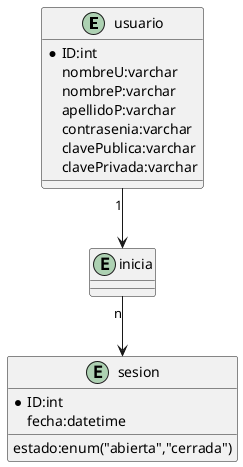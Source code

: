 @startuml

    entity usuario{
        *ID:int
        nombreU:varchar
        nombreP:varchar
        apellidoP:varchar
        contrasenia:varchar
        clavePublica:varchar
        clavePrivada:varchar
    }

    entity sesion{
        *ID:int
        fecha:datetime
        estado:enum("abierta","cerrada")
    }
    entity inicia{

    }

    usuario "1" --> inicia
    inicia "n" --> sesion

@enduml